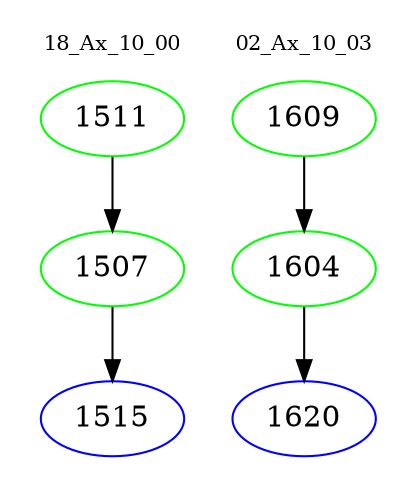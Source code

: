 digraph{
subgraph cluster_0 {
color = white
label = "18_Ax_10_00";
fontsize=10;
T0_1511 [label="1511", color="green"]
T0_1511 -> T0_1507 [color="black"]
T0_1507 [label="1507", color="green"]
T0_1507 -> T0_1515 [color="black"]
T0_1515 [label="1515", color="blue"]
}
subgraph cluster_1 {
color = white
label = "02_Ax_10_03";
fontsize=10;
T1_1609 [label="1609", color="green"]
T1_1609 -> T1_1604 [color="black"]
T1_1604 [label="1604", color="green"]
T1_1604 -> T1_1620 [color="black"]
T1_1620 [label="1620", color="blue"]
}
}
